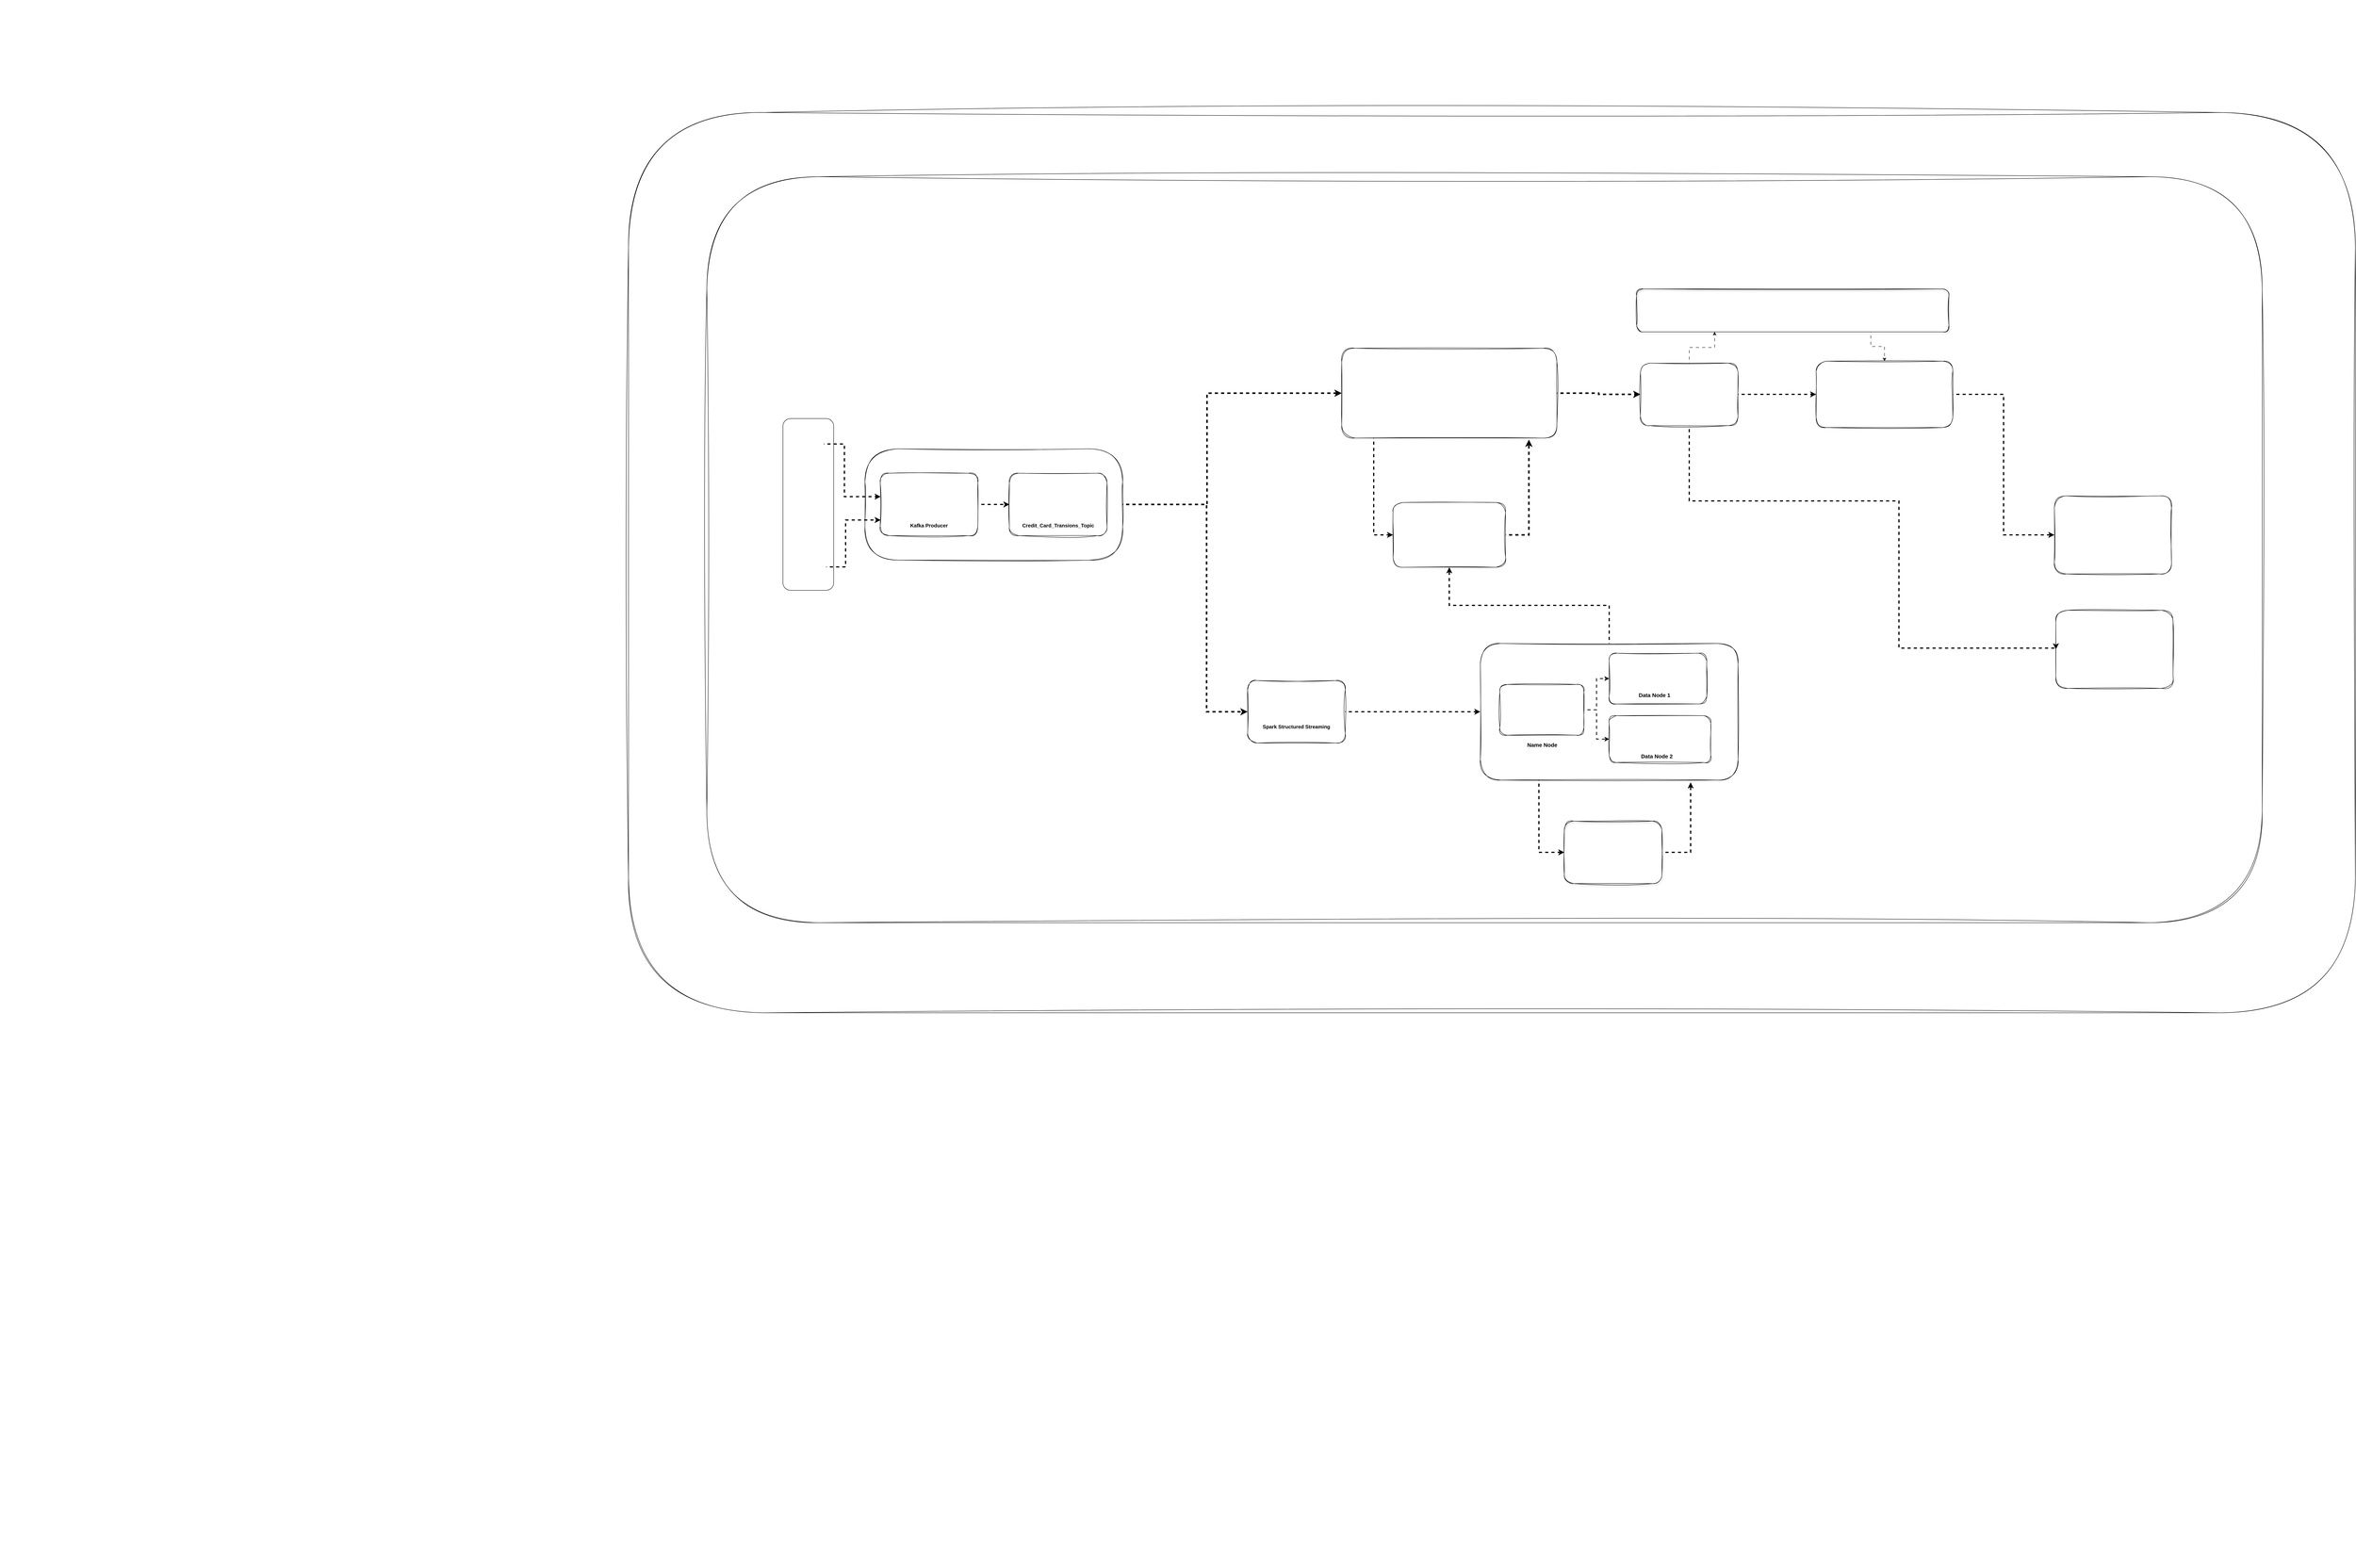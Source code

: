 <mxfile version="24.7.17">
  <diagram name="Page-1" id="LfsDnY6Bl6Zb3LHkaW1e">
    <mxGraphModel dx="9208" dy="3612" grid="0" gridSize="10" guides="1" tooltips="1" connect="1" arrows="1" fold="1" page="0" pageScale="1" pageWidth="850" pageHeight="1100" math="0" shadow="0">
      <root>
        <mxCell id="0" />
        <mxCell id="1" parent="0" />
        <mxCell id="P1ue3Hpq2hntPY72s0VW-84" value="" style="group" vertex="1" connectable="0" parent="1">
          <mxGeometry x="354" y="175" width="551" height="230" as="geometry" />
        </mxCell>
        <mxCell id="P1ue3Hpq2hntPY72s0VW-79" value="" style="rounded=1;whiteSpace=wrap;html=1;fillColor=none;sketch=1;curveFitting=1;jiggle=2;" vertex="1" parent="P1ue3Hpq2hntPY72s0VW-84">
          <mxGeometry width="551" height="230" as="geometry" />
        </mxCell>
        <mxCell id="P1ue3Hpq2hntPY72s0VW-23" value="" style="shape=image;verticalLabelPosition=bottom;labelBackgroundColor=default;verticalAlign=top;aspect=fixed;imageAspect=0;image=https://upload.wikimedia.org/wikipedia/commons/thumb/f/f3/Apache_Spark_logo.svg/512px-Apache_Spark_logo.svg.png;" vertex="1" parent="P1ue3Hpq2hntPY72s0VW-84">
          <mxGeometry x="132.15" y="38.374" width="266.653" height="138.523" as="geometry" />
        </mxCell>
        <mxCell id="kcarH5I2NXuh7Zedb2XX-18" value="" style="group" parent="1" vertex="1" connectable="0">
          <mxGeometry x="-827.86" y="495" width="250" height="160.0" as="geometry" />
        </mxCell>
        <mxCell id="kcarH5I2NXuh7Zedb2XX-12" value="Kafka Producer" style="shape=image;verticalLabelPosition=bottom;labelBackgroundColor=default;verticalAlign=top;aspect=fixed;imageAspect=0;image=https://static-00.iconduck.com/assets.00/kafka-icon-2048x935-cvu4503l.png;fontSize=13;fontStyle=1" parent="kcarH5I2NXuh7Zedb2XX-18" vertex="1">
          <mxGeometry x="38.35" y="40.44" width="173.29" height="79.13" as="geometry" />
        </mxCell>
        <mxCell id="kcarH5I2NXuh7Zedb2XX-17" value="" style="rounded=1;whiteSpace=wrap;html=1;fillColor=none;sketch=1;curveFitting=1;jiggle=2;" parent="kcarH5I2NXuh7Zedb2XX-18" vertex="1">
          <mxGeometry width="250" height="160" as="geometry" />
        </mxCell>
        <mxCell id="kcarH5I2NXuh7Zedb2XX-19" value="" style="group" parent="1" vertex="1" connectable="0">
          <mxGeometry x="-497" y="495" width="300" height="225.01" as="geometry" />
        </mxCell>
        <mxCell id="kcarH5I2NXuh7Zedb2XX-13" value="" style="rounded=1;whiteSpace=wrap;html=1;fillColor=none;sketch=1;curveFitting=1;jiggle=2;" parent="kcarH5I2NXuh7Zedb2XX-19" vertex="1">
          <mxGeometry width="250" height="160" as="geometry" />
        </mxCell>
        <mxCell id="kcarH5I2NXuh7Zedb2XX-3" value="Credit_Card_Transions_Topic" style="shape=image;verticalLabelPosition=bottom;labelBackgroundColor=default;verticalAlign=top;aspect=fixed;imageAspect=0;image=https://static-00.iconduck.com/assets.00/kafka-icon-2048x935-cvu4503l.png;fontSize=13;fontStyle=1" parent="kcarH5I2NXuh7Zedb2XX-19" vertex="1">
          <mxGeometry x="38.36" y="40.44" width="173.29" height="79.13" as="geometry" />
        </mxCell>
        <mxCell id="kcarH5I2NXuh7Zedb2XX-36" value="" style="rounded=1;whiteSpace=wrap;html=1;fillColor=none;arcSize=30;sketch=1;curveFitting=1;jiggle=2;" parent="kcarH5I2NXuh7Zedb2XX-19" vertex="1">
          <mxGeometry x="-370" y="-62.5" width="660" height="284.99" as="geometry" />
        </mxCell>
        <mxCell id="kcarH5I2NXuh7Zedb2XX-20" style="edgeStyle=orthogonalEdgeStyle;rounded=0;orthogonalLoop=1;jettySize=auto;html=1;entryX=0;entryY=0.5;entryDx=0;entryDy=0;flowAnimation=1;strokeWidth=3;" parent="1" source="kcarH5I2NXuh7Zedb2XX-17" target="kcarH5I2NXuh7Zedb2XX-13" edge="1">
          <mxGeometry relative="1" as="geometry" />
        </mxCell>
        <mxCell id="kcarH5I2NXuh7Zedb2XX-30" value="" style="group" parent="1" vertex="1" connectable="0">
          <mxGeometry x="-637" y="335" width="220" height="125" as="geometry" />
        </mxCell>
        <mxCell id="kcarH5I2NXuh7Zedb2XX-2" value="" style="shape=image;verticalLabelPosition=bottom;labelBackgroundColor=default;verticalAlign=top;aspect=fixed;imageAspect=0;image=https://blog.medinvention.dev/content/images/2021/02/Apache-ZooKeeper.png;" parent="kcarH5I2NXuh7Zedb2XX-30" vertex="1">
          <mxGeometry x="35.2" y="27.344" width="131.414" height="71.07" as="geometry" />
        </mxCell>
        <mxCell id="kcarH5I2NXuh7Zedb2XX-50" value="" style="group" parent="1" vertex="1" connectable="0">
          <mxGeometry x="-1077" y="355" width="130" height="440" as="geometry" />
        </mxCell>
        <mxCell id="kcarH5I2NXuh7Zedb2XX-49" value="" style="rounded=1;whiteSpace=wrap;html=1;fillColor=none;" parent="kcarH5I2NXuh7Zedb2XX-50" vertex="1">
          <mxGeometry width="130" height="440" as="geometry" />
        </mxCell>
        <mxCell id="kcarH5I2NXuh7Zedb2XX-45" value="" style="shape=image;verticalLabelPosition=bottom;labelBackgroundColor=default;verticalAlign=top;aspect=fixed;imageAspect=0;image=https://cdn-icons-png.flaticon.com/512/159/159970.png;" parent="kcarH5I2NXuh7Zedb2XX-50" vertex="1">
          <mxGeometry x="25.15" y="25.31" width="79.69" height="79.69" as="geometry" />
        </mxCell>
        <mxCell id="kcarH5I2NXuh7Zedb2XX-46" value="" style="shape=image;verticalLabelPosition=bottom;labelBackgroundColor=default;verticalAlign=top;aspect=fixed;imageAspect=0;image=https://cdn-icons-png.freepik.com/512/8552/8552832.png;" parent="kcarH5I2NXuh7Zedb2XX-50" vertex="1">
          <mxGeometry x="29.03" y="140" width="71.94" height="71.94" as="geometry" />
        </mxCell>
        <mxCell id="kcarH5I2NXuh7Zedb2XX-47" value="" style="shape=image;verticalLabelPosition=bottom;labelBackgroundColor=default;verticalAlign=top;aspect=fixed;imageAspect=0;image=https://cdn-icons-png.freepik.com/512/12877/12877931.png;" parent="kcarH5I2NXuh7Zedb2XX-50" vertex="1">
          <mxGeometry x="26.27" y="242.54" width="77.46" height="77.46" as="geometry" />
        </mxCell>
        <mxCell id="kcarH5I2NXuh7Zedb2XX-48" value="" style="shape=image;verticalLabelPosition=bottom;labelBackgroundColor=default;verticalAlign=top;aspect=fixed;imageAspect=0;image=https://cdn3.iconfinder.com/data/icons/money-glyph-silhouettes-pack/4000/22-05-20-Money-pixel-perfect-icons-glyph-14-512.png;" parent="kcarH5I2NXuh7Zedb2XX-50" vertex="1">
          <mxGeometry x="31.12" y="340" width="80" height="80" as="geometry" />
        </mxCell>
        <mxCell id="kcarH5I2NXuh7Zedb2XX-55" style="edgeStyle=orthogonalEdgeStyle;rounded=0;orthogonalLoop=1;jettySize=auto;html=1;entryX=0.061;entryY=0.43;entryDx=0;entryDy=0;entryPerimeter=0;strokeWidth=3;flowAnimation=1;" parent="1" source="kcarH5I2NXuh7Zedb2XX-45" target="kcarH5I2NXuh7Zedb2XX-36" edge="1">
          <mxGeometry relative="1" as="geometry" />
        </mxCell>
        <mxCell id="kcarH5I2NXuh7Zedb2XX-57" style="edgeStyle=orthogonalEdgeStyle;rounded=0;orthogonalLoop=1;jettySize=auto;html=1;entryX=0.061;entryY=0.64;entryDx=0;entryDy=0;entryPerimeter=0;strokeWidth=3;flowAnimation=1;" parent="1" source="kcarH5I2NXuh7Zedb2XX-48" target="kcarH5I2NXuh7Zedb2XX-36" edge="1">
          <mxGeometry relative="1" as="geometry" />
        </mxCell>
        <mxCell id="kcarH5I2NXuh7Zedb2XX-82" value="" style="group" parent="1" vertex="1" connectable="0">
          <mxGeometry x="1119" y="213" width="250" height="160" as="geometry" />
        </mxCell>
        <mxCell id="kcarH5I2NXuh7Zedb2XX-81" value="" style="rounded=1;whiteSpace=wrap;html=1;fillColor=none;sketch=1;curveFitting=1;jiggle=2;" parent="kcarH5I2NXuh7Zedb2XX-82" vertex="1">
          <mxGeometry width="250" height="160" as="geometry" />
        </mxCell>
        <mxCell id="kcarH5I2NXuh7Zedb2XX-77" value="" style="shape=image;verticalLabelPosition=bottom;labelBackgroundColor=default;verticalAlign=top;aspect=fixed;imageAspect=0;image=https://www.qalamcode.com/wp-content/uploads/2024/11/PostgreSQL.png;" parent="kcarH5I2NXuh7Zedb2XX-82" vertex="1">
          <mxGeometry x="60" y="10" width="139.74" height="140" as="geometry" />
        </mxCell>
        <mxCell id="kcarH5I2NXuh7Zedb2XX-88" value="" style="group" parent="1" vertex="1" connectable="0">
          <mxGeometry x="1569" y="208" width="350" height="170" as="geometry" />
        </mxCell>
        <mxCell id="kcarH5I2NXuh7Zedb2XX-78" value="" style="shape=image;verticalLabelPosition=bottom;labelBackgroundColor=default;verticalAlign=top;aspect=fixed;imageAspect=0;image=https://upload.wikimedia.org/wikipedia/commons/thumb/f/ff/Snowflake_Logo.svg/2560px-Snowflake_Logo.svg.png;" parent="kcarH5I2NXuh7Zedb2XX-88" vertex="1">
          <mxGeometry x="28.65" y="55" width="292.69" height="70" as="geometry" />
        </mxCell>
        <mxCell id="kcarH5I2NXuh7Zedb2XX-87" value="" style="rounded=1;whiteSpace=wrap;html=1;fillColor=none;sketch=1;curveFitting=1;jiggle=2;" parent="kcarH5I2NXuh7Zedb2XX-88" vertex="1">
          <mxGeometry width="350" height="170" as="geometry" />
        </mxCell>
        <mxCell id="kcarH5I2NXuh7Zedb2XX-94" value="" style="group" parent="1" vertex="1" connectable="0">
          <mxGeometry x="2179" y="553" width="300" height="200" as="geometry" />
        </mxCell>
        <mxCell id="kcarH5I2NXuh7Zedb2XX-93" value="" style="rounded=1;whiteSpace=wrap;html=1;fillColor=none;sketch=1;curveFitting=1;jiggle=2;" parent="kcarH5I2NXuh7Zedb2XX-94" vertex="1">
          <mxGeometry width="300" height="200" as="geometry" />
        </mxCell>
        <mxCell id="kcarH5I2NXuh7Zedb2XX-80" value="" style="shape=image;verticalLabelPosition=bottom;labelBackgroundColor=default;verticalAlign=top;aspect=fixed;imageAspect=0;image=https://logos-world.net/wp-content/uploads/2022/02/Microsoft-Power-BI-Symbol.png;" parent="kcarH5I2NXuh7Zedb2XX-94" vertex="1">
          <mxGeometry x="39.67" y="32.93" width="220.66" height="124.13" as="geometry" />
        </mxCell>
        <mxCell id="kcarH5I2NXuh7Zedb2XX-96" value="" style="group" parent="1" vertex="1" connectable="0">
          <mxGeometry x="2183" y="846" width="300" height="200" as="geometry" />
        </mxCell>
        <mxCell id="kcarH5I2NXuh7Zedb2XX-95" value="" style="rounded=1;whiteSpace=wrap;html=1;fillColor=none;sketch=1;curveFitting=1;jiggle=2;" parent="kcarH5I2NXuh7Zedb2XX-96" vertex="1">
          <mxGeometry width="300.0" height="200" as="geometry" />
        </mxCell>
        <mxCell id="kcarH5I2NXuh7Zedb2XX-79" value="" style="shape=image;verticalLabelPosition=bottom;labelBackgroundColor=default;verticalAlign=top;aspect=fixed;imageAspect=0;image=https://www.turbogeek.co.uk/wp-content/uploads/2020/09/1200px-Grafana_logo.svg_.png;" parent="kcarH5I2NXuh7Zedb2XX-96" vertex="1">
          <mxGeometry x="70" y="18.18" width="151.28" height="154.37" as="geometry" />
        </mxCell>
        <mxCell id="_22NV1dZ3HJoFYhtjVRD-33" value="" style="group" parent="1" vertex="1" connectable="0">
          <mxGeometry x="709" y="931" width="660" height="350" as="geometry" />
        </mxCell>
        <mxCell id="_22NV1dZ3HJoFYhtjVRD-26" value="" style="rounded=1;whiteSpace=wrap;html=1;fillColor=none;sketch=1;curveFitting=1;jiggle=2;" parent="_22NV1dZ3HJoFYhtjVRD-33" vertex="1">
          <mxGeometry width="660" height="350" as="geometry" />
        </mxCell>
        <mxCell id="_22NV1dZ3HJoFYhtjVRD-19" value="" style="group" parent="_22NV1dZ3HJoFYhtjVRD-33" vertex="1" connectable="0">
          <mxGeometry x="330" y="185" width="260" height="120" as="geometry" />
        </mxCell>
        <mxCell id="_22NV1dZ3HJoFYhtjVRD-18" value="" style="rounded=1;whiteSpace=wrap;html=1;fillColor=none;sketch=1;curveFitting=1;jiggle=2;" parent="_22NV1dZ3HJoFYhtjVRD-19" vertex="1">
          <mxGeometry width="260" height="120" as="geometry" />
        </mxCell>
        <mxCell id="_22NV1dZ3HJoFYhtjVRD-16" value="Data Node 2" style="shape=image;verticalLabelPosition=bottom;labelBackgroundColor=default;verticalAlign=top;aspect=fixed;imageAspect=0;image=https://miro.medium.com/v2/resize:fit:640/1*IwREy4zpiSstXRZuGZPl3Q.png;fontStyle=1;fontSize=14;" parent="_22NV1dZ3HJoFYhtjVRD-19" vertex="1">
          <mxGeometry x="27.857" width="188.571" height="88.98" as="geometry" />
        </mxCell>
        <mxCell id="_22NV1dZ3HJoFYhtjVRD-21" value="" style="group" parent="_22NV1dZ3HJoFYhtjVRD-33" vertex="1" connectable="0">
          <mxGeometry x="330" y="25" width="250" height="130" as="geometry" />
        </mxCell>
        <mxCell id="_22NV1dZ3HJoFYhtjVRD-20" value="" style="rounded=1;whiteSpace=wrap;html=1;fillColor=none;sketch=1;curveFitting=1;jiggle=2;" parent="_22NV1dZ3HJoFYhtjVRD-21" vertex="1">
          <mxGeometry width="250" height="130" as="geometry" />
        </mxCell>
        <mxCell id="_22NV1dZ3HJoFYhtjVRD-10" value="Data Node 1" style="shape=image;verticalLabelPosition=bottom;labelBackgroundColor=default;verticalAlign=top;aspect=fixed;imageAspect=0;image=https://miro.medium.com/v2/resize:fit:640/1*IwREy4zpiSstXRZuGZPl3Q.png;fontStyle=1;fontSize=14;" parent="_22NV1dZ3HJoFYhtjVRD-21" vertex="1">
          <mxGeometry x="17.857" width="196.429" height="92.688" as="geometry" />
        </mxCell>
        <mxCell id="_22NV1dZ3HJoFYhtjVRD-23" value="" style="group" parent="_22NV1dZ3HJoFYhtjVRD-33" vertex="1" connectable="0">
          <mxGeometry x="50" y="105" width="215.21" height="140" as="geometry" />
        </mxCell>
        <mxCell id="_22NV1dZ3HJoFYhtjVRD-22" value="" style="rounded=1;whiteSpace=wrap;html=1;fillColor=none;sketch=1;curveFitting=1;jiggle=2;" parent="_22NV1dZ3HJoFYhtjVRD-23" vertex="1">
          <mxGeometry width="215.21" height="130" as="geometry" />
        </mxCell>
        <mxCell id="_22NV1dZ3HJoFYhtjVRD-15" value="Name Node" style="shape=image;verticalLabelPosition=bottom;labelBackgroundColor=default;verticalAlign=top;aspect=fixed;imageAspect=0;image=https://www.xillio.com/hubfs/Connectors/hadoop-logo.png;fontStyle=1;fontSize=14;" parent="_22NV1dZ3HJoFYhtjVRD-23" vertex="1">
          <mxGeometry x="15.21" width="186.67" height="140" as="geometry" />
        </mxCell>
        <mxCell id="_22NV1dZ3HJoFYhtjVRD-28" style="edgeStyle=orthogonalEdgeStyle;rounded=0;orthogonalLoop=1;jettySize=auto;html=1;flowAnimation=1;strokeWidth=2;" parent="_22NV1dZ3HJoFYhtjVRD-33" source="_22NV1dZ3HJoFYhtjVRD-22" target="_22NV1dZ3HJoFYhtjVRD-18" edge="1">
          <mxGeometry relative="1" as="geometry" />
        </mxCell>
        <mxCell id="_22NV1dZ3HJoFYhtjVRD-30" style="edgeStyle=orthogonalEdgeStyle;rounded=0;orthogonalLoop=1;jettySize=auto;html=1;entryX=0;entryY=0.5;entryDx=0;entryDy=0;flowAnimation=1;strokeWidth=2;" parent="_22NV1dZ3HJoFYhtjVRD-33" source="_22NV1dZ3HJoFYhtjVRD-22" target="_22NV1dZ3HJoFYhtjVRD-20" edge="1">
          <mxGeometry relative="1" as="geometry" />
        </mxCell>
        <mxCell id="_22NV1dZ3HJoFYhtjVRD-37" style="edgeStyle=orthogonalEdgeStyle;rounded=0;orthogonalLoop=1;jettySize=auto;html=1;entryX=0;entryY=0.5;entryDx=0;entryDy=0;flowAnimation=1;strokeWidth=3;" parent="1" source="kcarH5I2NXuh7Zedb2XX-81" target="kcarH5I2NXuh7Zedb2XX-87" edge="1">
          <mxGeometry relative="1" as="geometry" />
        </mxCell>
        <mxCell id="_22NV1dZ3HJoFYhtjVRD-38" style="edgeStyle=orthogonalEdgeStyle;rounded=0;orthogonalLoop=1;jettySize=auto;html=1;entryX=0;entryY=0.5;entryDx=0;entryDy=0;flowAnimation=1;strokeWidth=3;" parent="1" source="kcarH5I2NXuh7Zedb2XX-87" target="kcarH5I2NXuh7Zedb2XX-93" edge="1">
          <mxGeometry relative="1" as="geometry" />
        </mxCell>
        <mxCell id="_22NV1dZ3HJoFYhtjVRD-40" style="edgeStyle=orthogonalEdgeStyle;rounded=0;orthogonalLoop=1;jettySize=auto;html=1;entryX=0;entryY=0.5;entryDx=0;entryDy=0;flowAnimation=1;strokeWidth=3;" parent="1" source="kcarH5I2NXuh7Zedb2XX-81" target="kcarH5I2NXuh7Zedb2XX-95" edge="1">
          <mxGeometry relative="1" as="geometry">
            <Array as="points">
              <mxPoint x="1244" y="566" />
              <mxPoint x="1781" y="566" />
              <mxPoint x="1781" y="943" />
              <mxPoint x="2183" y="943" />
            </Array>
          </mxGeometry>
        </mxCell>
        <mxCell id="_22NV1dZ3HJoFYhtjVRD-41" style="edgeStyle=orthogonalEdgeStyle;rounded=0;orthogonalLoop=1;jettySize=auto;html=1;entryX=0.25;entryY=1;entryDx=0;entryDy=0;flowAnimation=1;" parent="1" source="kcarH5I2NXuh7Zedb2XX-81" target="kcarH5I2NXuh7Zedb2XX-90" edge="1">
          <mxGeometry relative="1" as="geometry" />
        </mxCell>
        <mxCell id="_22NV1dZ3HJoFYhtjVRD-42" style="edgeStyle=orthogonalEdgeStyle;rounded=0;orthogonalLoop=1;jettySize=auto;html=1;exitX=0.75;exitY=1;exitDx=0;exitDy=0;entryX=0.5;entryY=0;entryDx=0;entryDy=0;flowAnimation=1;" parent="1" source="kcarH5I2NXuh7Zedb2XX-90" target="kcarH5I2NXuh7Zedb2XX-87" edge="1">
          <mxGeometry relative="1" as="geometry" />
        </mxCell>
        <mxCell id="_LsLc6gDLLsDXWpWu7L5-1" value="" style="group" parent="1" vertex="1" connectable="0">
          <mxGeometry x="1109" y="23" width="800" height="110" as="geometry" />
        </mxCell>
        <mxCell id="kcarH5I2NXuh7Zedb2XX-90" value="" style="rounded=1;whiteSpace=wrap;html=1;fillColor=none;sketch=1;curveFitting=1;jiggle=2;shadow=1;" parent="_LsLc6gDLLsDXWpWu7L5-1" vertex="1">
          <mxGeometry width="800" height="110" as="geometry" />
        </mxCell>
        <mxCell id="kcarH5I2NXuh7Zedb2XX-89" value="" style="shape=image;verticalLabelPosition=bottom;labelBackgroundColor=default;verticalAlign=top;aspect=fixed;imageAspect=0;image=https://upload.wikimedia.org/wikipedia/commons/thumb/d/de/AirflowLogo.png/1200px-AirflowLogo.png;" parent="_LsLc6gDLLsDXWpWu7L5-1" vertex="1">
          <mxGeometry x="289.372" y="12.218" width="221.265" height="85.556" as="geometry" />
        </mxCell>
        <mxCell id="_LsLc6gDLLsDXWpWu7L5-5" value="" style="group" parent="1" vertex="1" connectable="0">
          <mxGeometry x="-3082" y="1148" width="3449" height="2150" as="geometry" />
        </mxCell>
        <mxCell id="kcarH5I2NXuh7Zedb2XX-23" value="" style="group" parent="_LsLc6gDLLsDXWpWu7L5-5" vertex="1" connectable="0">
          <mxGeometry x="3195" y="-122" width="250" height="160" as="geometry" />
        </mxCell>
        <mxCell id="kcarH5I2NXuh7Zedb2XX-24" value="" style="rounded=1;whiteSpace=wrap;html=1;fillColor=none;sketch=1;curveFitting=1;jiggle=2;" parent="kcarH5I2NXuh7Zedb2XX-23" vertex="1">
          <mxGeometry width="250" height="160" as="geometry" />
        </mxCell>
        <mxCell id="kcarH5I2NXuh7Zedb2XX-25" value="Spark Structured Streaming" style="shape=image;verticalLabelPosition=bottom;labelBackgroundColor=default;verticalAlign=top;aspect=fixed;imageAspect=0;image=https://upload.wikimedia.org/wikipedia/commons/thumb/f/f3/Apache_Spark_logo.svg/512px-Apache_Spark_logo.svg.png;fontSize=13;fontStyle=1" parent="kcarH5I2NXuh7Zedb2XX-23" vertex="1">
          <mxGeometry x="54" y="30.0" width="142" height="73.77" as="geometry" />
        </mxCell>
        <mxCell id="P1ue3Hpq2hntPY72s0VW-1" style="edgeStyle=orthogonalEdgeStyle;rounded=0;orthogonalLoop=1;jettySize=auto;html=1;entryX=0;entryY=0.5;entryDx=0;entryDy=0;flowAnimation=1;strokeWidth=3;" edge="1" parent="1" source="kcarH5I2NXuh7Zedb2XX-24" target="_22NV1dZ3HJoFYhtjVRD-26">
          <mxGeometry relative="1" as="geometry" />
        </mxCell>
        <mxCell id="P1ue3Hpq2hntPY72s0VW-76" value="" style="shape=image;verticalLabelPosition=bottom;labelBackgroundColor=default;verticalAlign=top;aspect=fixed;imageAspect=0;image=https://code.vt.edu/uploads/-/system/project/avatar/4084/jupyter.png;" vertex="1" parent="1">
          <mxGeometry x="96" y="335" width="200" height="200" as="geometry" />
        </mxCell>
        <mxCell id="P1ue3Hpq2hntPY72s0VW-85" value="" style="group" vertex="1" connectable="0" parent="1">
          <mxGeometry x="485.5" y="570" width="288" height="166" as="geometry" />
        </mxCell>
        <mxCell id="P1ue3Hpq2hntPY72s0VW-13" value="" style="shape=image;verticalLabelPosition=bottom;labelBackgroundColor=default;verticalAlign=top;aspect=fixed;imageAspect=0;image=https://cdn-icons-png.flaticon.com/512/8618/8618881.png;" vertex="1" parent="P1ue3Hpq2hntPY72s0VW-85">
          <mxGeometry x="89.698" y="19.132" width="108.598" height="108.598" as="geometry" />
        </mxCell>
        <mxCell id="P1ue3Hpq2hntPY72s0VW-83" value="" style="rounded=1;whiteSpace=wrap;html=1;fillColor=none;sketch=1;curveFitting=1;jiggle=2;" vertex="1" parent="P1ue3Hpq2hntPY72s0VW-85">
          <mxGeometry width="288.0" height="166.0" as="geometry" />
        </mxCell>
        <mxCell id="P1ue3Hpq2hntPY72s0VW-93" style="edgeStyle=orthogonalEdgeStyle;rounded=0;orthogonalLoop=1;jettySize=auto;html=1;entryX=0;entryY=0.5;entryDx=0;entryDy=0;flowAnimation=1;strokeWidth=3;" edge="1" parent="1" source="P1ue3Hpq2hntPY72s0VW-79" target="P1ue3Hpq2hntPY72s0VW-83">
          <mxGeometry relative="1" as="geometry">
            <Array as="points">
              <mxPoint x="436" y="653" />
            </Array>
          </mxGeometry>
        </mxCell>
        <mxCell id="P1ue3Hpq2hntPY72s0VW-97" style="edgeStyle=orthogonalEdgeStyle;rounded=0;orthogonalLoop=1;jettySize=auto;html=1;entryX=0.87;entryY=1.017;entryDx=0;entryDy=0;entryPerimeter=0;flowAnimation=1;strokeWidth=4;" edge="1" parent="1" source="P1ue3Hpq2hntPY72s0VW-83" target="P1ue3Hpq2hntPY72s0VW-79">
          <mxGeometry relative="1" as="geometry">
            <Array as="points">
              <mxPoint x="833" y="653" />
            </Array>
          </mxGeometry>
        </mxCell>
        <mxCell id="P1ue3Hpq2hntPY72s0VW-98" style="edgeStyle=orthogonalEdgeStyle;rounded=0;orthogonalLoop=1;jettySize=auto;html=1;entryX=0;entryY=0.5;entryDx=0;entryDy=0;flowAnimation=1;strokeWidth=4;" edge="1" parent="1" source="P1ue3Hpq2hntPY72s0VW-79" target="kcarH5I2NXuh7Zedb2XX-81">
          <mxGeometry relative="1" as="geometry" />
        </mxCell>
        <mxCell id="P1ue3Hpq2hntPY72s0VW-99" style="edgeStyle=orthogonalEdgeStyle;rounded=0;orthogonalLoop=1;jettySize=auto;html=1;entryX=0;entryY=0.5;entryDx=0;entryDy=0;strokeWidth=4;flowAnimation=1;" edge="1" parent="1" source="kcarH5I2NXuh7Zedb2XX-36" target="P1ue3Hpq2hntPY72s0VW-79">
          <mxGeometry relative="1" as="geometry">
            <Array as="points">
              <mxPoint x="9" y="575" />
              <mxPoint x="9" y="290" />
            </Array>
          </mxGeometry>
        </mxCell>
        <mxCell id="_22NV1dZ3HJoFYhtjVRD-53" value="" style="group" parent="1" vertex="1" connectable="0">
          <mxGeometry x="-1498" y="-717" width="4448" height="2594" as="geometry" />
        </mxCell>
        <mxCell id="kcarH5I2NXuh7Zedb2XX-98" value="" style="rounded=1;whiteSpace=wrap;html=1;fillColor=none;sketch=1;curveFitting=1;jiggle=2;container=0;" parent="_22NV1dZ3HJoFYhtjVRD-53" vertex="1">
          <mxGeometry x="226.169" y="452.571" width="3983.096" height="1910.702" as="geometry" />
        </mxCell>
        <mxCell id="_22NV1dZ3HJoFYhtjVRD-47" value="" style="rounded=1;whiteSpace=wrap;html=1;fillColor=none;container=0;sketch=1;curveFitting=1;jiggle=2;" parent="_22NV1dZ3HJoFYhtjVRD-53" vertex="1">
          <mxGeometry x="25.563" y="288.073" width="4422.437" height="2305.927" as="geometry" />
        </mxCell>
        <mxCell id="kcarH5I2NXuh7Zedb2XX-4" value="" style="shape=image;verticalLabelPosition=bottom;labelBackgroundColor=default;verticalAlign=top;aspect=fixed;imageAspect=0;image=https://www.pngplay.com/wp-content/uploads/13/Ubuntu-Logo-Transparent-Background.png;container=0;" parent="_22NV1dZ3HJoFYhtjVRD-53" vertex="1">
          <mxGeometry x="263.864" y="2391.541" width="542.509" height="144.677" as="geometry" />
        </mxCell>
        <mxCell id="kcarH5I2NXuh7Zedb2XX-5" value="" style="shape=image;verticalLabelPosition=bottom;labelBackgroundColor=default;verticalAlign=top;aspect=fixed;imageAspect=0;image=https://imgix.datadoghq.com/img/aws-integrations/amazon_ec2.png;container=0;" parent="_22NV1dZ3HJoFYhtjVRD-53" vertex="1">
          <mxGeometry x="1671.141" y="88.576" width="743.663" height="475.089" as="geometry" />
        </mxCell>
        <mxCell id="_22NV1dZ3HJoFYhtjVRD-45" value="" style="shape=image;verticalLabelPosition=bottom;labelBackgroundColor=default;verticalAlign=top;aspect=fixed;imageAspect=0;image=https://upload.wikimedia.org/wikipedia/commons/7/79/Docker_%28container_engine%29_logo.png;container=0;" parent="_22NV1dZ3HJoFYhtjVRD-53" vertex="1">
          <mxGeometry x="301.559" y="2037.239" width="1131.854" height="270.517" as="geometry" />
        </mxCell>
        <mxCell id="_CQs1Z3hWOk7bnMP531Z-1" value="" style="shape=image;verticalLabelPosition=bottom;labelBackgroundColor=default;verticalAlign=top;aspect=fixed;imageAspect=0;image=https://static.vecteezy.com/system/resources/previews/024/555/259/large_2x/github-logo-transparent-free-png.png;" parent="_22NV1dZ3HJoFYhtjVRD-53" vertex="1">
          <mxGeometry x="3723.907" y="442.878" width="442.878" height="442.878" as="geometry" />
        </mxCell>
        <mxCell id="kcarH5I2NXuh7Zedb2XX-6" value="" style="shape=image;verticalLabelPosition=bottom;labelBackgroundColor=default;verticalAlign=top;aspect=fixed;imageAspect=0;image=https://www.pngplay.com/wp-content/uploads/3/Amazon-Web-Services-AWS-Logo-Transparent-PNG.png;rotation=-35;" parent="_22NV1dZ3HJoFYhtjVRD-53" vertex="1">
          <mxGeometry x="4039.599" y="2271.952" width="367.095" height="220.262" as="geometry" />
        </mxCell>
        <mxCell id="P1ue3Hpq2hntPY72s0VW-101" style="edgeStyle=orthogonalEdgeStyle;rounded=0;orthogonalLoop=1;jettySize=auto;html=1;entryX=0.5;entryY=1;entryDx=0;entryDy=0;flowAnimation=1;strokeWidth=3;" edge="1" parent="1" source="_22NV1dZ3HJoFYhtjVRD-26" target="P1ue3Hpq2hntPY72s0VW-83">
          <mxGeometry relative="1" as="geometry" />
        </mxCell>
        <mxCell id="P1ue3Hpq2hntPY72s0VW-102" style="edgeStyle=orthogonalEdgeStyle;rounded=0;orthogonalLoop=1;jettySize=auto;html=1;entryX=0;entryY=0.5;entryDx=0;entryDy=0;strokeWidth=4;flowAnimation=1;" edge="1" parent="1" source="kcarH5I2NXuh7Zedb2XX-36" target="kcarH5I2NXuh7Zedb2XX-24">
          <mxGeometry relative="1" as="geometry">
            <Array as="points">
              <mxPoint x="8" y="575" />
              <mxPoint x="8" y="1106" />
            </Array>
          </mxGeometry>
        </mxCell>
        <mxCell id="P1ue3Hpq2hntPY72s0VW-104" value="" style="group" vertex="1" connectable="0" parent="1">
          <mxGeometry x="924" y="1386" width="250" height="160" as="geometry" />
        </mxCell>
        <mxCell id="kcarH5I2NXuh7Zedb2XX-21" value="" style="rounded=1;whiteSpace=wrap;html=1;fillColor=none;sketch=1;curveFitting=1;jiggle=2;shadow=1;glass=1;" parent="P1ue3Hpq2hntPY72s0VW-104" vertex="1">
          <mxGeometry width="250" height="160" as="geometry" />
        </mxCell>
        <mxCell id="kcarH5I2NXuh7Zedb2XX-9" value="" style="shape=image;verticalLabelPosition=bottom;labelBackgroundColor=default;verticalAlign=top;aspect=fixed;imageAspect=0;image=https://upload.wikimedia.org/wikipedia/commons/thumb/f/f3/Apache_Spark_logo.svg/512px-Apache_Spark_logo.svg.png;fontSize=13;fontStyle=1" parent="P1ue3Hpq2hntPY72s0VW-104" vertex="1">
          <mxGeometry x="54" y="43.12" width="142" height="73.77" as="geometry" />
        </mxCell>
        <mxCell id="P1ue3Hpq2hntPY72s0VW-108" style="edgeStyle=orthogonalEdgeStyle;rounded=0;orthogonalLoop=1;jettySize=auto;html=1;entryX=0.816;entryY=1.017;entryDx=0;entryDy=0;entryPerimeter=0;flowAnimation=1;strokeWidth=3;" edge="1" parent="1" source="kcarH5I2NXuh7Zedb2XX-21" target="_22NV1dZ3HJoFYhtjVRD-26">
          <mxGeometry relative="1" as="geometry">
            <Array as="points">
              <mxPoint x="1248" y="1466" />
            </Array>
          </mxGeometry>
        </mxCell>
        <mxCell id="P1ue3Hpq2hntPY72s0VW-110" style="edgeStyle=orthogonalEdgeStyle;rounded=0;orthogonalLoop=1;jettySize=auto;html=1;entryX=0;entryY=0.5;entryDx=0;entryDy=0;flowAnimation=1;strokeWidth=3;" edge="1" parent="1" source="_22NV1dZ3HJoFYhtjVRD-26" target="kcarH5I2NXuh7Zedb2XX-21">
          <mxGeometry relative="1" as="geometry">
            <Array as="points">
              <mxPoint x="859" y="1466" />
            </Array>
          </mxGeometry>
        </mxCell>
      </root>
    </mxGraphModel>
  </diagram>
</mxfile>
